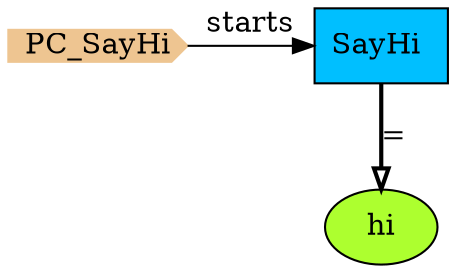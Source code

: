 digraph {

StartN_ [shape = cds,color=burlywood2,style=filled,height=.2,width=.2, label =PC_SayHi];
hi [shape=ellipse,fillcolor=greenyellow,style = filled,label="hi"];
SayHi [shape=box,fillcolor=deepskyblue,style = filled,label="SayHi "];

{rank=same;SayHi,StartN_}

SayHi->hi[arrowhead="onormal",penwidth=2,label="="];
StartN_->SayHi[label="starts"];
}
